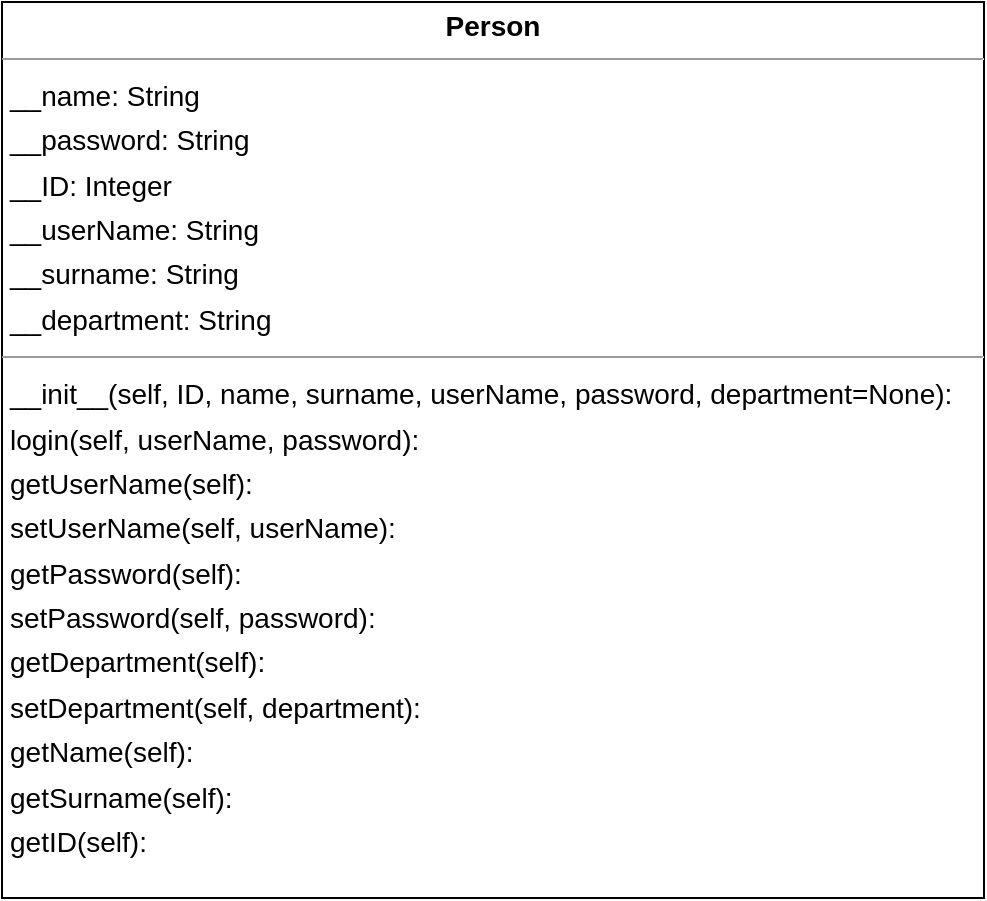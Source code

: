 <mxfile version="22.1.16" type="device">
  <diagram name="Sayfa -1" id="it60V9ZoViQ1-H364HfJ">
    <mxGraphModel dx="2117" dy="653" grid="1" gridSize="10" guides="1" tooltips="1" connect="1" arrows="1" fold="1" page="1" pageScale="1" pageWidth="827" pageHeight="1169" math="0" shadow="0">
      <root>
        <mxCell id="0" />
        <mxCell id="1" parent="0" />
        <mxCell id="mDMuHrbuEP890XVlgnVV-1" value="&lt;p style=&quot;margin:0px;margin-top:4px;text-align:center;&quot;&gt;&lt;b&gt;Person&lt;/b&gt;&lt;/p&gt;&lt;hr size=&quot;1&quot;&gt;&lt;p style=&quot;margin:0 0 0 4px;line-height:1.6;&quot;&gt; __name: String&lt;br&gt; __password: String&lt;br&gt; __ID: Integer&lt;br&gt; __userName: String&lt;br&gt; __surname: String&lt;br&gt; __department: String&lt;/p&gt;&lt;hr size=&quot;1&quot;&gt;&lt;p style=&quot;margin:0 0 0 4px;line-height:1.6;&quot;&gt; __init__(self, ID, name, surname, userName, password, department=None): &lt;br&gt; login(self, userName, password): &lt;br&gt; getUserName(self): &lt;br&gt; setUserName(self, userName): &lt;br&gt; getPassword(self): &lt;br&gt; setPassword(self, password): &lt;br&gt; getDepartment(self): &lt;br&gt; setDepartment(self, department): &lt;br&gt; getName(self): &lt;br&gt; getSurname(self): &lt;br&gt; getID(self): &lt;/p&gt;" style="verticalAlign=top;align=left;overflow=fill;fontSize=14;fontFamily=Helvetica;html=1;rounded=0;shadow=0;comic=0;labelBackgroundColor=none;strokeWidth=1;" vertex="1" parent="1">
          <mxGeometry x="-710" y="322" width="491" height="448" as="geometry" />
        </mxCell>
      </root>
    </mxGraphModel>
  </diagram>
</mxfile>
